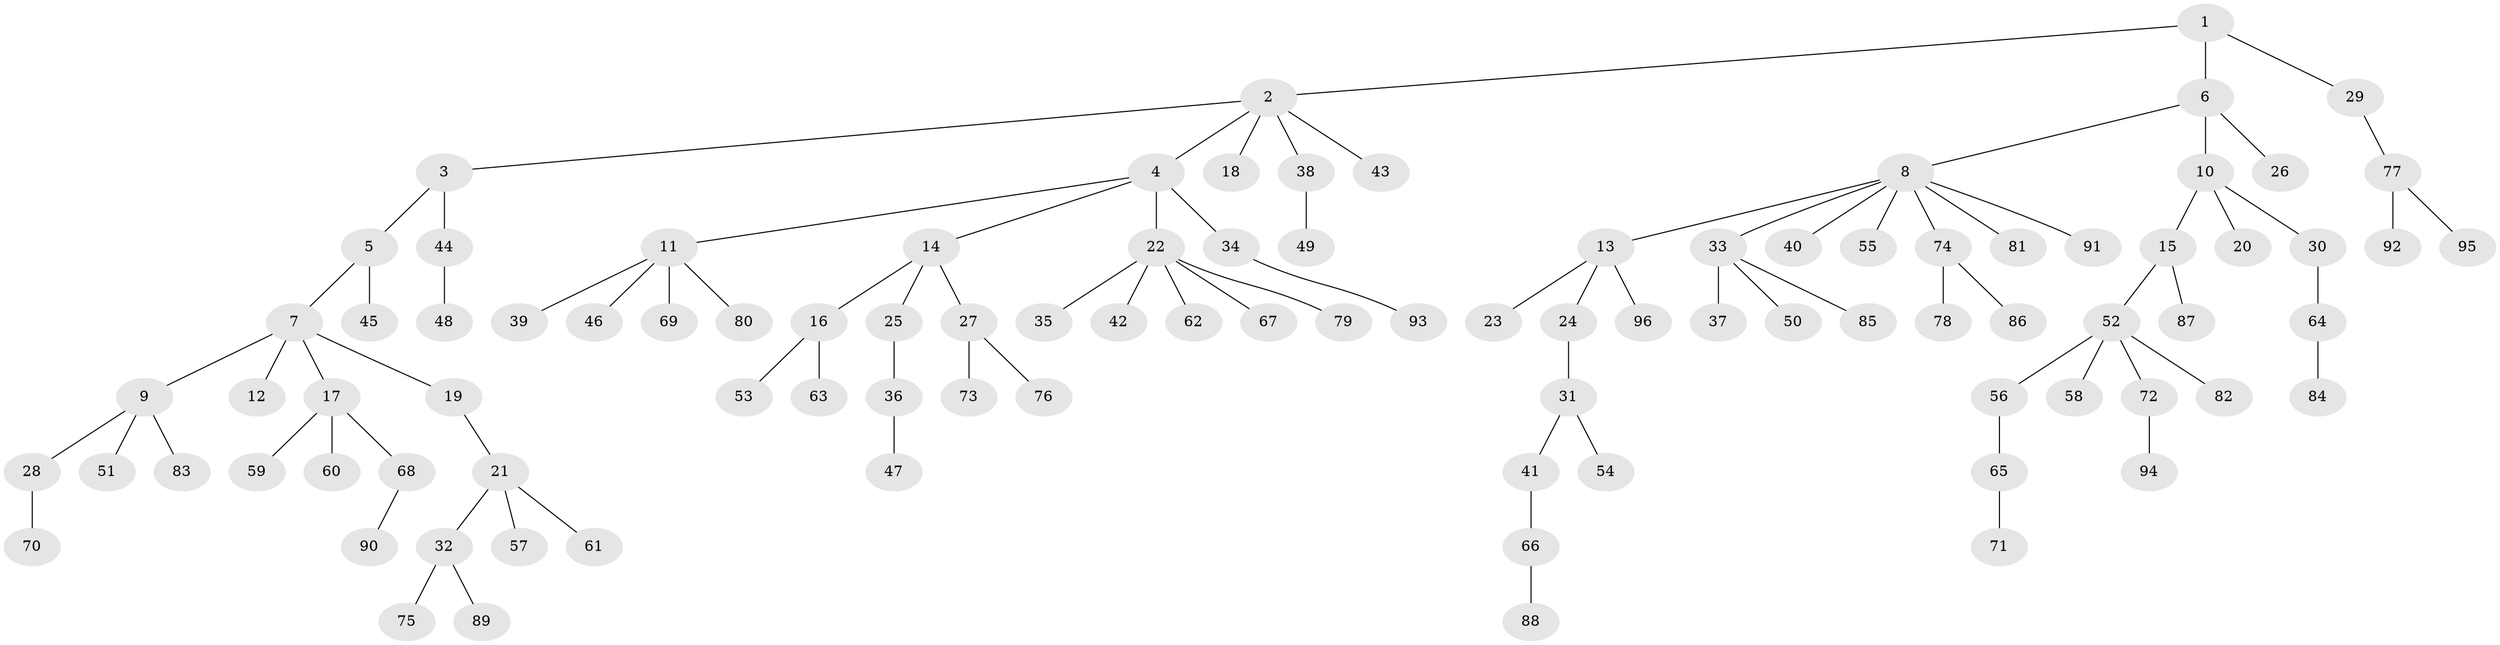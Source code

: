 // Generated by graph-tools (version 1.1) at 2025/36/03/09/25 02:36:58]
// undirected, 96 vertices, 95 edges
graph export_dot {
graph [start="1"]
  node [color=gray90,style=filled];
  1;
  2;
  3;
  4;
  5;
  6;
  7;
  8;
  9;
  10;
  11;
  12;
  13;
  14;
  15;
  16;
  17;
  18;
  19;
  20;
  21;
  22;
  23;
  24;
  25;
  26;
  27;
  28;
  29;
  30;
  31;
  32;
  33;
  34;
  35;
  36;
  37;
  38;
  39;
  40;
  41;
  42;
  43;
  44;
  45;
  46;
  47;
  48;
  49;
  50;
  51;
  52;
  53;
  54;
  55;
  56;
  57;
  58;
  59;
  60;
  61;
  62;
  63;
  64;
  65;
  66;
  67;
  68;
  69;
  70;
  71;
  72;
  73;
  74;
  75;
  76;
  77;
  78;
  79;
  80;
  81;
  82;
  83;
  84;
  85;
  86;
  87;
  88;
  89;
  90;
  91;
  92;
  93;
  94;
  95;
  96;
  1 -- 2;
  1 -- 6;
  1 -- 29;
  2 -- 3;
  2 -- 4;
  2 -- 18;
  2 -- 38;
  2 -- 43;
  3 -- 5;
  3 -- 44;
  4 -- 11;
  4 -- 14;
  4 -- 22;
  4 -- 34;
  5 -- 7;
  5 -- 45;
  6 -- 8;
  6 -- 10;
  6 -- 26;
  7 -- 9;
  7 -- 12;
  7 -- 17;
  7 -- 19;
  8 -- 13;
  8 -- 33;
  8 -- 40;
  8 -- 55;
  8 -- 74;
  8 -- 81;
  8 -- 91;
  9 -- 28;
  9 -- 51;
  9 -- 83;
  10 -- 15;
  10 -- 20;
  10 -- 30;
  11 -- 39;
  11 -- 46;
  11 -- 69;
  11 -- 80;
  13 -- 23;
  13 -- 24;
  13 -- 96;
  14 -- 16;
  14 -- 25;
  14 -- 27;
  15 -- 52;
  15 -- 87;
  16 -- 53;
  16 -- 63;
  17 -- 59;
  17 -- 60;
  17 -- 68;
  19 -- 21;
  21 -- 32;
  21 -- 57;
  21 -- 61;
  22 -- 35;
  22 -- 42;
  22 -- 62;
  22 -- 67;
  22 -- 79;
  24 -- 31;
  25 -- 36;
  27 -- 73;
  27 -- 76;
  28 -- 70;
  29 -- 77;
  30 -- 64;
  31 -- 41;
  31 -- 54;
  32 -- 75;
  32 -- 89;
  33 -- 37;
  33 -- 50;
  33 -- 85;
  34 -- 93;
  36 -- 47;
  38 -- 49;
  41 -- 66;
  44 -- 48;
  52 -- 56;
  52 -- 58;
  52 -- 72;
  52 -- 82;
  56 -- 65;
  64 -- 84;
  65 -- 71;
  66 -- 88;
  68 -- 90;
  72 -- 94;
  74 -- 78;
  74 -- 86;
  77 -- 92;
  77 -- 95;
}
